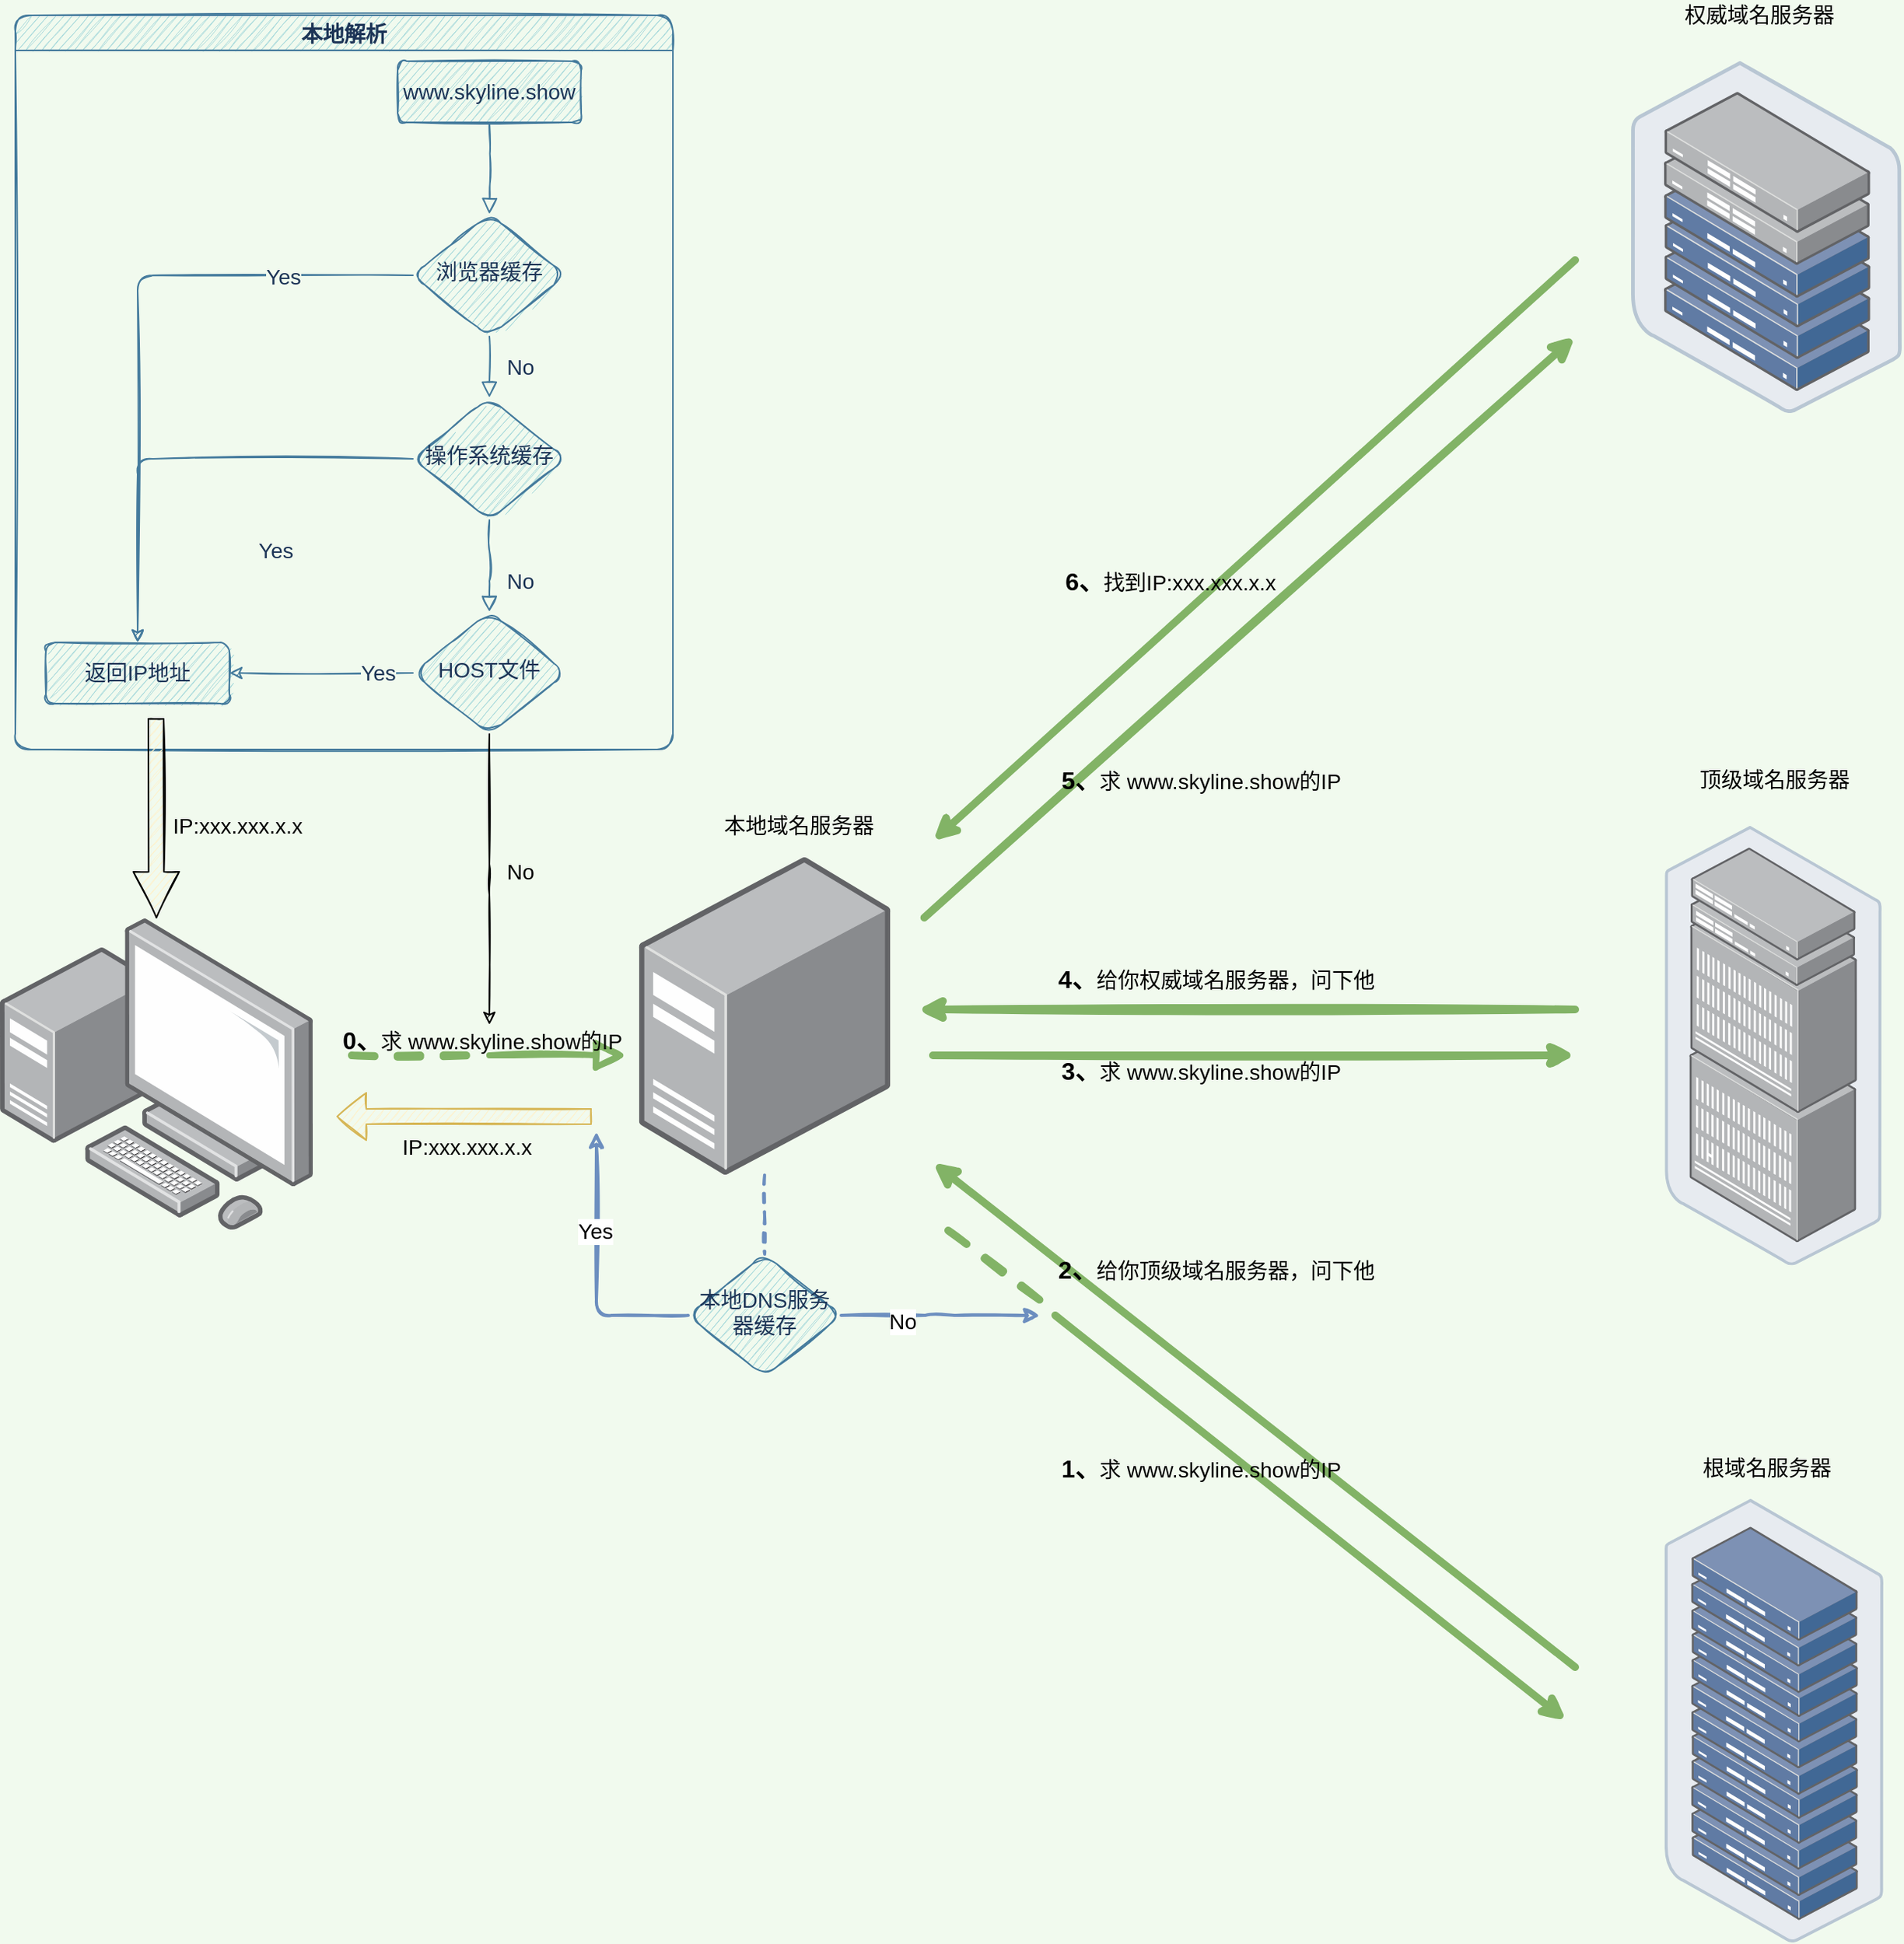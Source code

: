 <mxfile version="15.4.0" type="device"><diagram id="C5RBs43oDa-KdzZeNtuy" name="Page-1"><mxGraphModel dx="3565" dy="2130" grid="1" gridSize="10" guides="1" tooltips="1" connect="1" arrows="1" fold="1" page="1" pageScale="1" pageWidth="2339" pageHeight="3300" background="#F1FAEE" math="0" shadow="0"><root><mxCell id="WIyWlLk6GJQsqaUBKTNV-0"/><mxCell id="WIyWlLk6GJQsqaUBKTNV-1" parent="WIyWlLk6GJQsqaUBKTNV-0"/><mxCell id="cbF4iSJyTDkdiseCrjhv-31" style="edgeStyle=orthogonalEdgeStyle;orthogonalLoop=1;jettySize=auto;html=1;endArrow=block;endFill=1;strokeWidth=4;endSize=12;labelBackgroundColor=#F1FAEE;strokeColor=#82b366;fontColor=#1D3557;fillColor=#d5e8d4;sketch=1;fontSize=14;" parent="WIyWlLk6GJQsqaUBKTNV-1" edge="1"><mxGeometry relative="1" as="geometry"><mxPoint x="330" y="960" as="sourcePoint"/><mxPoint x="420" y="960.04" as="targetPoint"/></mxGeometry></mxCell><mxCell id="cbF4iSJyTDkdiseCrjhv-17" value="" style="points=[];aspect=fixed;html=1;align=center;shadow=0;dashed=0;image;image=img/lib/allied_telesis/computer_and_terminals/Personal_Computer_with_Server.svg;labelBackgroundColor=#F1FAEE;fillColor=#A8DADC;strokeColor=#457B9D;fontColor=#1D3557;rounded=1;sketch=1;fontSize=14;" parent="WIyWlLk6GJQsqaUBKTNV-1" vertex="1"><mxGeometry x="10" y="870" width="204.5" height="204.5" as="geometry"/></mxCell><mxCell id="TwBLw7CWwe25EUo4jBX3-18" style="orthogonalLoop=1;jettySize=auto;html=1;strokeWidth=5;strokeColor=#82b366;fillColor=#d5e8d4;startArrow=classic;startFill=1;endArrow=none;endFill=0;sketch=1;fontSize=14;" edge="1" parent="WIyWlLk6GJQsqaUBKTNV-1"><mxGeometry relative="1" as="geometry"><mxPoint x="620" y="820" as="sourcePoint"/><mxPoint x="1040" y="440" as="targetPoint"/></mxGeometry></mxCell><mxCell id="TwBLw7CWwe25EUo4jBX3-21" style="edgeStyle=none;orthogonalLoop=1;jettySize=auto;html=1;startArrow=classic;startFill=1;endArrow=none;endFill=0;strokeColor=#82b366;strokeWidth=5;fillColor=#d5e8d4;sketch=1;fontSize=14;" edge="1" parent="WIyWlLk6GJQsqaUBKTNV-1"><mxGeometry relative="1" as="geometry"><mxPoint x="1040" y="930" as="targetPoint"/><mxPoint x="610" y="930" as="sourcePoint"/></mxGeometry></mxCell><mxCell id="TwBLw7CWwe25EUo4jBX3-27" style="edgeStyle=none;orthogonalLoop=1;jettySize=auto;html=1;startArrow=classic;startFill=1;endArrow=none;endFill=0;strokeColor=#82b366;strokeWidth=5;fillColor=#d5e8d4;sketch=1;fontSize=14;" edge="1" parent="WIyWlLk6GJQsqaUBKTNV-1"><mxGeometry relative="1" as="geometry"><mxPoint x="1040" y="1360" as="targetPoint"/><mxPoint x="620" y="1030" as="sourcePoint"/></mxGeometry></mxCell><mxCell id="TwBLw7CWwe25EUo4jBX3-50" style="edgeStyle=orthogonalEdgeStyle;rounded=0;sketch=1;orthogonalLoop=1;jettySize=auto;html=1;fontSize=14;startArrow=none;startFill=0;endArrow=none;endFill=0;strokeColor=#6c8ebf;strokeWidth=2;fillColor=#dae8fc;entryX=0.5;entryY=0;entryDx=0;entryDy=0;dashed=1;" edge="1" parent="WIyWlLk6GJQsqaUBKTNV-1" source="cbF4iSJyTDkdiseCrjhv-18" target="TwBLw7CWwe25EUo4jBX3-31"><mxGeometry relative="1" as="geometry"><mxPoint x="510.005" y="1080" as="targetPoint"/></mxGeometry></mxCell><mxCell id="cbF4iSJyTDkdiseCrjhv-18" value="" style="points=[];aspect=fixed;html=1;align=center;shadow=0;dashed=0;image;image=img/lib/allied_telesis/computer_and_terminals/Server_Desktop.svg;labelBackgroundColor=#F1FAEE;fillColor=#A8DADC;strokeColor=#457B9D;fontColor=#1D3557;rounded=1;sketch=1;fontSize=14;" parent="WIyWlLk6GJQsqaUBKTNV-1" vertex="1"><mxGeometry x="427.84" y="830" width="164.33" height="208.3" as="geometry"/></mxCell><mxCell id="cbF4iSJyTDkdiseCrjhv-19" value="" style="points=[];aspect=fixed;html=1;align=center;shadow=0;dashed=0;image;image=img/lib/allied_telesis/storage/Datacenter_Server_Half_Rack_ToR.svg;labelBackgroundColor=#F1FAEE;fillColor=#A8DADC;strokeColor=#457B9D;fontColor=#1D3557;rounded=1;sketch=1;fontSize=14;" parent="WIyWlLk6GJQsqaUBKTNV-1" vertex="1"><mxGeometry x="1076.49" y="310" width="177.02" height="230" as="geometry"/></mxCell><mxCell id="cbF4iSJyTDkdiseCrjhv-20" value="" style="points=[];aspect=fixed;html=1;align=center;shadow=0;dashed=0;image;image=img/lib/allied_telesis/storage/Datacenter_Server_Rack_EoR.svg;labelBackgroundColor=#F1FAEE;fillColor=#A8DADC;strokeColor=#457B9D;fontColor=#1D3557;rounded=1;sketch=1;fontSize=14;" parent="WIyWlLk6GJQsqaUBKTNV-1" vertex="1"><mxGeometry x="1098.44" y="810" width="142.13" height="287.25" as="geometry"/></mxCell><mxCell id="cbF4iSJyTDkdiseCrjhv-21" value="" style="points=[];aspect=fixed;html=1;align=center;shadow=0;dashed=0;image;image=img/lib/allied_telesis/storage/Datacenter_Server_Rack.svg;labelBackgroundColor=#F1FAEE;fillColor=#A8DADC;strokeColor=#457B9D;fontColor=#1D3557;rounded=1;sketch=1;fontSize=14;" parent="WIyWlLk6GJQsqaUBKTNV-1" vertex="1"><mxGeometry x="1098.45" y="1250" width="143.05" height="290" as="geometry"/></mxCell><mxCell id="WIyWlLk6GJQsqaUBKTNV-3" value="www.skyline.show" style="whiteSpace=wrap;html=1;fontSize=14;glass=0;strokeWidth=1;shadow=0;fillColor=#A8DADC;strokeColor=#457B9D;fontColor=#1D3557;rounded=1;sketch=1;" parent="WIyWlLk6GJQsqaUBKTNV-1" vertex="1"><mxGeometry x="270" y="310" width="120" height="40" as="geometry"/></mxCell><mxCell id="muKbH7n9-_WFfZvU9_Et-6" value="" style="group;fontColor=#1D3557;rounded=1;sketch=1;fontSize=14;" parent="WIyWlLk6GJQsqaUBKTNV-1" vertex="1" connectable="0"><mxGeometry x="20" y="290" width="430" height="470" as="geometry"/></mxCell><mxCell id="WIyWlLk6GJQsqaUBKTNV-6" value="浏览器缓存" style="rhombus;whiteSpace=wrap;html=1;shadow=0;fontFamily=Helvetica;fontSize=14;align=center;strokeWidth=1;spacing=6;spacingTop=-4;fillColor=#A8DADC;strokeColor=#457B9D;fontColor=#1D3557;rounded=1;sketch=1;" parent="muKbH7n9-_WFfZvU9_Et-6" vertex="1"><mxGeometry x="260" y="120" width="100" height="80" as="geometry"/></mxCell><mxCell id="WIyWlLk6GJQsqaUBKTNV-10" value="操作系统缓存" style="rhombus;whiteSpace=wrap;html=1;shadow=0;fontFamily=Helvetica;fontSize=14;align=center;strokeWidth=1;spacing=6;spacingTop=-4;fillColor=#A8DADC;strokeColor=#457B9D;fontColor=#1D3557;rounded=1;sketch=1;" parent="muKbH7n9-_WFfZvU9_Et-6" vertex="1"><mxGeometry x="260" y="240" width="100" height="80" as="geometry"/></mxCell><mxCell id="WIyWlLk6GJQsqaUBKTNV-4" value="No" style="html=1;jettySize=auto;orthogonalLoop=1;fontSize=14;endArrow=block;endFill=0;endSize=8;strokeWidth=1;shadow=0;labelBackgroundColor=none;edgeStyle=orthogonalEdgeStyle;strokeColor=#457B9D;fontColor=#1D3557;sketch=1;" parent="muKbH7n9-_WFfZvU9_Et-6" source="WIyWlLk6GJQsqaUBKTNV-6" target="WIyWlLk6GJQsqaUBKTNV-10" edge="1"><mxGeometry y="20" relative="1" as="geometry"><mxPoint as="offset"/></mxGeometry></mxCell><mxCell id="WIyWlLk6GJQsqaUBKTNV-8" value="No" style="html=1;jettySize=auto;orthogonalLoop=1;fontSize=14;endArrow=block;endFill=0;endSize=8;strokeWidth=1;shadow=0;labelBackgroundColor=none;edgeStyle=orthogonalEdgeStyle;strokeColor=#457B9D;fontColor=#1D3557;sketch=1;" parent="muKbH7n9-_WFfZvU9_Et-6" source="WIyWlLk6GJQsqaUBKTNV-10" edge="1"><mxGeometry x="0.333" y="20" relative="1" as="geometry"><mxPoint as="offset"/><mxPoint x="310" y="380" as="targetPoint"/></mxGeometry></mxCell><mxCell id="cbF4iSJyTDkdiseCrjhv-46" value="本地解析" style="swimlane;fontColor=#1D3557;strokeColor=#457B9D;fillColor=#A8DADC;rounded=1;sketch=1;fontSize=14;" parent="muKbH7n9-_WFfZvU9_Et-6" vertex="1"><mxGeometry y="-10" width="430" height="480" as="geometry"/></mxCell><mxCell id="WIyWlLk6GJQsqaUBKTNV-2" value="" style="html=1;jettySize=auto;orthogonalLoop=1;fontSize=14;endArrow=block;endFill=0;endSize=8;strokeWidth=1;shadow=0;labelBackgroundColor=none;edgeStyle=orthogonalEdgeStyle;strokeColor=#457B9D;fontColor=#1D3557;sketch=1;" parent="WIyWlLk6GJQsqaUBKTNV-1" target="WIyWlLk6GJQsqaUBKTNV-6" edge="1"><mxGeometry x="270" y="310" as="geometry"><mxPoint x="330" y="350" as="sourcePoint"/></mxGeometry></mxCell><mxCell id="WIyWlLk6GJQsqaUBKTNV-12" value="返回IP地址" style="whiteSpace=wrap;html=1;fontSize=14;glass=0;strokeWidth=1;shadow=0;fillColor=#A8DADC;strokeColor=#457B9D;fontColor=#1D3557;rounded=1;sketch=1;" parent="WIyWlLk6GJQsqaUBKTNV-1" vertex="1"><mxGeometry x="40" y="690" width="120" height="40" as="geometry"/></mxCell><mxCell id="muKbH7n9-_WFfZvU9_Et-7" style="edgeStyle=orthogonalEdgeStyle;orthogonalLoop=1;jettySize=auto;html=1;exitX=0;exitY=0.5;exitDx=0;exitDy=0;labelBackgroundColor=#F1FAEE;strokeColor=#457B9D;fontColor=#1D3557;sketch=1;fontSize=14;" parent="WIyWlLk6GJQsqaUBKTNV-1" source="WIyWlLk6GJQsqaUBKTNV-6" target="WIyWlLk6GJQsqaUBKTNV-12" edge="1"><mxGeometry x="270" y="310" as="geometry"/></mxCell><mxCell id="muKbH7n9-_WFfZvU9_Et-10" value="Yes" style="edgeLabel;html=1;align=center;verticalAlign=middle;resizable=0;points=[];labelBackgroundColor=#F1FAEE;fontColor=#1D3557;rounded=1;sketch=1;fontSize=14;" parent="muKbH7n9-_WFfZvU9_Et-7" vertex="1" connectable="0"><mxGeometry x="-0.594" y="1" relative="1" as="geometry"><mxPoint as="offset"/></mxGeometry></mxCell><mxCell id="muKbH7n9-_WFfZvU9_Et-8" style="edgeStyle=orthogonalEdgeStyle;orthogonalLoop=1;jettySize=auto;html=1;exitX=0;exitY=0.5;exitDx=0;exitDy=0;entryX=1;entryY=0.5;entryDx=0;entryDy=0;labelBackgroundColor=#F1FAEE;strokeColor=#457B9D;fontColor=#1D3557;sketch=1;fontSize=14;" parent="WIyWlLk6GJQsqaUBKTNV-1" source="muKbH7n9-_WFfZvU9_Et-13" target="WIyWlLk6GJQsqaUBKTNV-12" edge="1"><mxGeometry x="270" y="310" as="geometry"><mxPoint x="390" y="690" as="sourcePoint"/></mxGeometry></mxCell><mxCell id="muKbH7n9-_WFfZvU9_Et-12" value="Yes" style="edgeLabel;html=1;align=center;verticalAlign=middle;resizable=0;points=[];labelBackgroundColor=#F1FAEE;fontColor=#1D3557;rounded=1;sketch=1;fontSize=14;" parent="muKbH7n9-_WFfZvU9_Et-8" vertex="1" connectable="0"><mxGeometry x="-0.607" relative="1" as="geometry"><mxPoint as="offset"/></mxGeometry></mxCell><mxCell id="muKbH7n9-_WFfZvU9_Et-11" value="Yes" style="edgeStyle=orthogonalEdgeStyle;orthogonalLoop=1;jettySize=auto;html=1;exitX=0;exitY=0.5;exitDx=0;exitDy=0;labelBackgroundColor=#F1FAEE;strokeColor=#457B9D;fontColor=#1D3557;sketch=1;fontSize=14;" parent="WIyWlLk6GJQsqaUBKTNV-1" source="WIyWlLk6GJQsqaUBKTNV-10" target="WIyWlLk6GJQsqaUBKTNV-12" edge="1"><mxGeometry x="270" y="310" as="geometry"/></mxCell><mxCell id="TwBLw7CWwe25EUo4jBX3-11" style="edgeStyle=orthogonalEdgeStyle;orthogonalLoop=1;jettySize=auto;html=1;exitX=0.5;exitY=1;exitDx=0;exitDy=0;sketch=1;fontSize=14;strokeColor=default;" edge="1" parent="WIyWlLk6GJQsqaUBKTNV-1" source="muKbH7n9-_WFfZvU9_Et-13"><mxGeometry relative="1" as="geometry"><mxPoint x="330" y="940" as="targetPoint"/></mxGeometry></mxCell><mxCell id="muKbH7n9-_WFfZvU9_Et-13" value="HOST文件" style="rhombus;whiteSpace=wrap;html=1;shadow=0;fontFamily=Helvetica;fontSize=14;align=center;strokeWidth=1;spacing=6;spacingTop=-4;fillColor=#A8DADC;strokeColor=#457B9D;fontColor=#1D3557;rounded=1;sketch=1;" parent="WIyWlLk6GJQsqaUBKTNV-1" vertex="1"><mxGeometry x="280" y="670" width="100" height="80" as="geometry"/></mxCell><mxCell id="TwBLw7CWwe25EUo4jBX3-4" value="" style="shape=arrow;endArrow=classic;html=1;edgeStyle=orthogonalEdgeStyle;fillColor=#fff2cc;strokeColor=default;sketch=1;fontSize=14;" edge="1" parent="WIyWlLk6GJQsqaUBKTNV-1" target="cbF4iSJyTDkdiseCrjhv-17"><mxGeometry width="50" height="50" relative="1" as="geometry"><mxPoint x="112" y="740" as="sourcePoint"/><mxPoint x="500" y="820" as="targetPoint"/></mxGeometry></mxCell><mxCell id="TwBLw7CWwe25EUo4jBX3-5" value="IP:xxx.xxx.x.x" style="text;html=1;align=center;verticalAlign=middle;resizable=0;points=[];autosize=1;strokeColor=none;fillColor=none;rounded=1;sketch=1;fontSize=14;" vertex="1" parent="WIyWlLk6GJQsqaUBKTNV-1"><mxGeometry x="114.5" y="800" width="100" height="20" as="geometry"/></mxCell><mxCell id="TwBLw7CWwe25EUo4jBX3-9" value="" style="shape=flexArrow;endArrow=classic;html=1;edgeStyle=orthogonalEdgeStyle;fillColor=#fff2cc;strokeColor=#d6b656;sketch=1;fontSize=14;" edge="1" parent="WIyWlLk6GJQsqaUBKTNV-1"><mxGeometry width="50" height="50" relative="1" as="geometry"><mxPoint x="397" y="1000" as="sourcePoint"/><mxPoint x="230" y="1000" as="targetPoint"/></mxGeometry></mxCell><mxCell id="TwBLw7CWwe25EUo4jBX3-10" value="IP:xxx.xxx.x.x" style="text;html=1;align=center;verticalAlign=middle;resizable=0;points=[];autosize=1;strokeColor=none;fillColor=none;rounded=1;sketch=1;fontSize=14;" vertex="1" parent="WIyWlLk6GJQsqaUBKTNV-1"><mxGeometry x="265" y="1010" width="100" height="20" as="geometry"/></mxCell><mxCell id="TwBLw7CWwe25EUo4jBX3-12" value="No" style="text;html=1;align=center;verticalAlign=middle;resizable=0;points=[];autosize=1;strokeColor=none;fillColor=none;rounded=1;sketch=1;fontSize=14;" vertex="1" parent="WIyWlLk6GJQsqaUBKTNV-1"><mxGeometry x="335" y="830" width="30" height="20" as="geometry"/></mxCell><mxCell id="TwBLw7CWwe25EUo4jBX3-14" value="" style="endArrow=none;dashed=1;html=1;strokeWidth=5;edgeStyle=orthogonalEdgeStyle;fillColor=#d5e8d4;strokeColor=#82b366;sketch=1;fontSize=14;" edge="1" parent="WIyWlLk6GJQsqaUBKTNV-1"><mxGeometry width="50" height="50" relative="1" as="geometry"><mxPoint x="240" y="960" as="sourcePoint"/><mxPoint x="320" y="960" as="targetPoint"/><Array as="points"><mxPoint x="240" y="960"/><mxPoint x="320" y="960"/></Array></mxGeometry></mxCell><mxCell id="TwBLw7CWwe25EUo4jBX3-15" value="根域名服务器" style="text;html=1;align=center;verticalAlign=middle;resizable=0;points=[];autosize=1;strokeColor=none;fillColor=none;rounded=1;sketch=1;fontSize=14;" vertex="1" parent="WIyWlLk6GJQsqaUBKTNV-1"><mxGeometry x="1115" y="1220" width="100" height="20" as="geometry"/></mxCell><mxCell id="TwBLw7CWwe25EUo4jBX3-16" value="顶级域名服务器" style="text;html=1;align=center;verticalAlign=middle;resizable=0;points=[];autosize=1;strokeColor=none;fillColor=none;rounded=1;sketch=1;fontSize=14;" vertex="1" parent="WIyWlLk6GJQsqaUBKTNV-1"><mxGeometry x="1114.97" y="770" width="110" height="20" as="geometry"/></mxCell><mxCell id="TwBLw7CWwe25EUo4jBX3-17" value="权威域名服务器" style="text;html=1;align=center;verticalAlign=middle;resizable=0;points=[];autosize=1;strokeColor=none;fillColor=none;rounded=1;sketch=1;fontSize=14;" vertex="1" parent="WIyWlLk6GJQsqaUBKTNV-1"><mxGeometry x="1105.49" y="270" width="110" height="20" as="geometry"/></mxCell><mxCell id="TwBLw7CWwe25EUo4jBX3-19" style="orthogonalLoop=1;jettySize=auto;html=1;strokeWidth=5;strokeColor=#82b366;fillColor=#d5e8d4;startArrow=none;startFill=0;endArrow=classic;endFill=1;sketch=1;fontSize=14;" edge="1" parent="WIyWlLk6GJQsqaUBKTNV-1"><mxGeometry relative="1" as="geometry"><mxPoint x="614.33" y="870" as="sourcePoint"/><mxPoint x="1040" y="490" as="targetPoint"/></mxGeometry></mxCell><mxCell id="TwBLw7CWwe25EUo4jBX3-26" style="edgeStyle=none;orthogonalLoop=1;jettySize=auto;html=1;startArrow=none;startFill=0;endArrow=classic;endFill=1;strokeColor=#82b366;strokeWidth=5;fillColor=#d5e8d4;sketch=1;fontSize=14;" edge="1" parent="WIyWlLk6GJQsqaUBKTNV-1"><mxGeometry relative="1" as="geometry"><mxPoint x="1040" y="960" as="targetPoint"/><mxPoint x="620" y="960" as="sourcePoint"/></mxGeometry></mxCell><mxCell id="TwBLw7CWwe25EUo4jBX3-29" style="edgeStyle=none;orthogonalLoop=1;jettySize=auto;html=1;startArrow=none;startFill=0;endArrow=classic;endFill=1;strokeColor=#82b366;strokeWidth=5;fillColor=#d5e8d4;sketch=1;fontSize=14;" edge="1" parent="WIyWlLk6GJQsqaUBKTNV-1"><mxGeometry relative="1" as="geometry"><mxPoint x="1034.33" y="1395" as="targetPoint"/><mxPoint x="700" y="1130" as="sourcePoint"/></mxGeometry></mxCell><mxCell id="TwBLw7CWwe25EUo4jBX3-30" value="&lt;b&gt;&lt;font style=&quot;font-size: 16px&quot;&gt;0、&lt;/font&gt;&lt;/b&gt;求 www.skyline.show的IP" style="text;html=1;align=center;verticalAlign=middle;resizable=0;points=[];autosize=1;strokeColor=none;fillColor=none;rounded=1;sketch=1;fontSize=14;" vertex="1" parent="WIyWlLk6GJQsqaUBKTNV-1"><mxGeometry x="225" y="940" width="200" height="20" as="geometry"/></mxCell><mxCell id="TwBLw7CWwe25EUo4jBX3-37" style="edgeStyle=orthogonalEdgeStyle;orthogonalLoop=1;jettySize=auto;html=1;startArrow=none;startFill=0;endArrow=classic;endFill=1;strokeColor=#6c8ebf;strokeWidth=2;fillColor=#dae8fc;sketch=1;fontSize=14;" edge="1" parent="WIyWlLk6GJQsqaUBKTNV-1" source="TwBLw7CWwe25EUo4jBX3-31"><mxGeometry relative="1" as="geometry"><mxPoint x="400" y="1010" as="targetPoint"/><Array as="points"><mxPoint x="400" y="1130"/><mxPoint x="400" y="1010"/></Array></mxGeometry></mxCell><mxCell id="TwBLw7CWwe25EUo4jBX3-38" value="Yes" style="edgeLabel;html=1;align=center;verticalAlign=middle;resizable=0;points=[];rounded=1;sketch=1;fontSize=14;" vertex="1" connectable="0" parent="TwBLw7CWwe25EUo4jBX3-37"><mxGeometry x="0.284" y="1" relative="1" as="geometry"><mxPoint as="offset"/></mxGeometry></mxCell><mxCell id="TwBLw7CWwe25EUo4jBX3-39" style="edgeStyle=orthogonalEdgeStyle;orthogonalLoop=1;jettySize=auto;html=1;exitX=1;exitY=0.5;exitDx=0;exitDy=0;startArrow=none;startFill=0;endArrow=classic;endFill=1;strokeColor=#6c8ebf;strokeWidth=2;fillColor=#dae8fc;sketch=1;fontSize=14;" edge="1" parent="WIyWlLk6GJQsqaUBKTNV-1" source="TwBLw7CWwe25EUo4jBX3-31"><mxGeometry relative="1" as="geometry"><mxPoint x="690" y="1130.143" as="targetPoint"/></mxGeometry></mxCell><mxCell id="TwBLw7CWwe25EUo4jBX3-40" value="No" style="edgeLabel;html=1;align=center;verticalAlign=middle;resizable=0;points=[];rounded=1;sketch=1;fontSize=14;" vertex="1" connectable="0" parent="TwBLw7CWwe25EUo4jBX3-39"><mxGeometry x="-0.385" y="-4" relative="1" as="geometry"><mxPoint as="offset"/></mxGeometry></mxCell><mxCell id="TwBLw7CWwe25EUo4jBX3-31" value="本地DNS服务器缓存" style="rhombus;whiteSpace=wrap;html=1;shadow=0;fontFamily=Helvetica;fontSize=14;align=center;strokeWidth=1;spacing=6;spacingTop=-4;fillColor=#A8DADC;strokeColor=#457B9D;fontColor=#1D3557;rounded=1;sketch=1;" vertex="1" parent="WIyWlLk6GJQsqaUBKTNV-1"><mxGeometry x="460" y="1090" width="100" height="80" as="geometry"/></mxCell><mxCell id="TwBLw7CWwe25EUo4jBX3-32" value="本地域名服务器" style="text;html=1;align=center;verticalAlign=middle;resizable=0;points=[];autosize=1;strokeColor=none;fillColor=none;rounded=1;sketch=1;fontSize=14;" vertex="1" parent="WIyWlLk6GJQsqaUBKTNV-1"><mxGeometry x="477.17" y="800" width="110" height="20" as="geometry"/></mxCell><mxCell id="TwBLw7CWwe25EUo4jBX3-42" style="edgeStyle=none;orthogonalLoop=1;jettySize=auto;html=1;startArrow=none;startFill=0;endArrow=none;endFill=0;strokeColor=#82b366;strokeWidth=5;fillColor=#d5e8d4;dashed=1;sketch=1;fontSize=14;" edge="1" parent="WIyWlLk6GJQsqaUBKTNV-1"><mxGeometry relative="1" as="geometry"><mxPoint x="690" y="1120" as="targetPoint"/><mxPoint x="630" y="1074.5" as="sourcePoint"/></mxGeometry></mxCell><mxCell id="TwBLw7CWwe25EUo4jBX3-43" value="&lt;b&gt;&lt;font style=&quot;font-size: 16px&quot;&gt;1、&lt;/font&gt;&lt;/b&gt;求 www.skyline.show的IP" style="text;html=1;align=center;verticalAlign=middle;resizable=0;points=[];autosize=1;strokeColor=none;fillColor=none;rounded=1;sketch=1;fontSize=14;" vertex="1" parent="WIyWlLk6GJQsqaUBKTNV-1"><mxGeometry x="695" y="1220" width="200" height="20" as="geometry"/></mxCell><mxCell id="TwBLw7CWwe25EUo4jBX3-44" value="&lt;b&gt;&lt;font style=&quot;font-size: 16px&quot;&gt;3、&lt;/font&gt;&lt;/b&gt;求 www.skyline.show的IP" style="text;html=1;align=center;verticalAlign=middle;resizable=0;points=[];autosize=1;strokeColor=none;fillColor=none;rounded=1;sketch=1;fontSize=14;" vertex="1" parent="WIyWlLk6GJQsqaUBKTNV-1"><mxGeometry x="695" y="960" width="200" height="20" as="geometry"/></mxCell><mxCell id="TwBLw7CWwe25EUo4jBX3-45" value="&lt;b&gt;&lt;font style=&quot;font-size: 16px&quot;&gt;5、&lt;/font&gt;&lt;/b&gt;求 www.skyline.show的IP" style="text;html=1;align=center;verticalAlign=middle;resizable=0;points=[];autosize=1;strokeColor=none;fillColor=none;rounded=1;sketch=1;fontSize=14;" vertex="1" parent="WIyWlLk6GJQsqaUBKTNV-1"><mxGeometry x="695" y="770" width="200" height="20" as="geometry"/></mxCell><mxCell id="TwBLw7CWwe25EUo4jBX3-46" value="&lt;b&gt;&lt;font style=&quot;font-size: 16px&quot;&gt;6、&lt;/font&gt;&lt;/b&gt;找到IP:xxx.xxx.x.x" style="text;html=1;align=center;verticalAlign=middle;resizable=0;points=[];autosize=1;strokeColor=none;fillColor=none;rounded=1;sketch=1;fontSize=14;" vertex="1" parent="WIyWlLk6GJQsqaUBKTNV-1"><mxGeometry x="700" y="640" width="150" height="20" as="geometry"/></mxCell><mxCell id="TwBLw7CWwe25EUo4jBX3-48" value="&lt;b&gt;&lt;font style=&quot;font-size: 16px&quot;&gt;2、&lt;/font&gt;&lt;/b&gt;给你顶级域名服务器，问下他" style="text;html=1;align=center;verticalAlign=middle;resizable=0;points=[];autosize=1;strokeColor=none;fillColor=none;rounded=1;sketch=1;fontSize=14;" vertex="1" parent="WIyWlLk6GJQsqaUBKTNV-1"><mxGeometry x="695" y="1090" width="220" height="20" as="geometry"/></mxCell><mxCell id="TwBLw7CWwe25EUo4jBX3-49" value="&lt;b&gt;&lt;font style=&quot;font-size: 16px&quot;&gt;4、&lt;/font&gt;&lt;/b&gt;给你权威域名服务器，问下他" style="text;html=1;align=center;verticalAlign=middle;resizable=0;points=[];autosize=1;strokeColor=none;fillColor=none;rounded=1;sketch=1;fontSize=14;" vertex="1" parent="WIyWlLk6GJQsqaUBKTNV-1"><mxGeometry x="695" y="900" width="220" height="20" as="geometry"/></mxCell></root></mxGraphModel></diagram></mxfile>